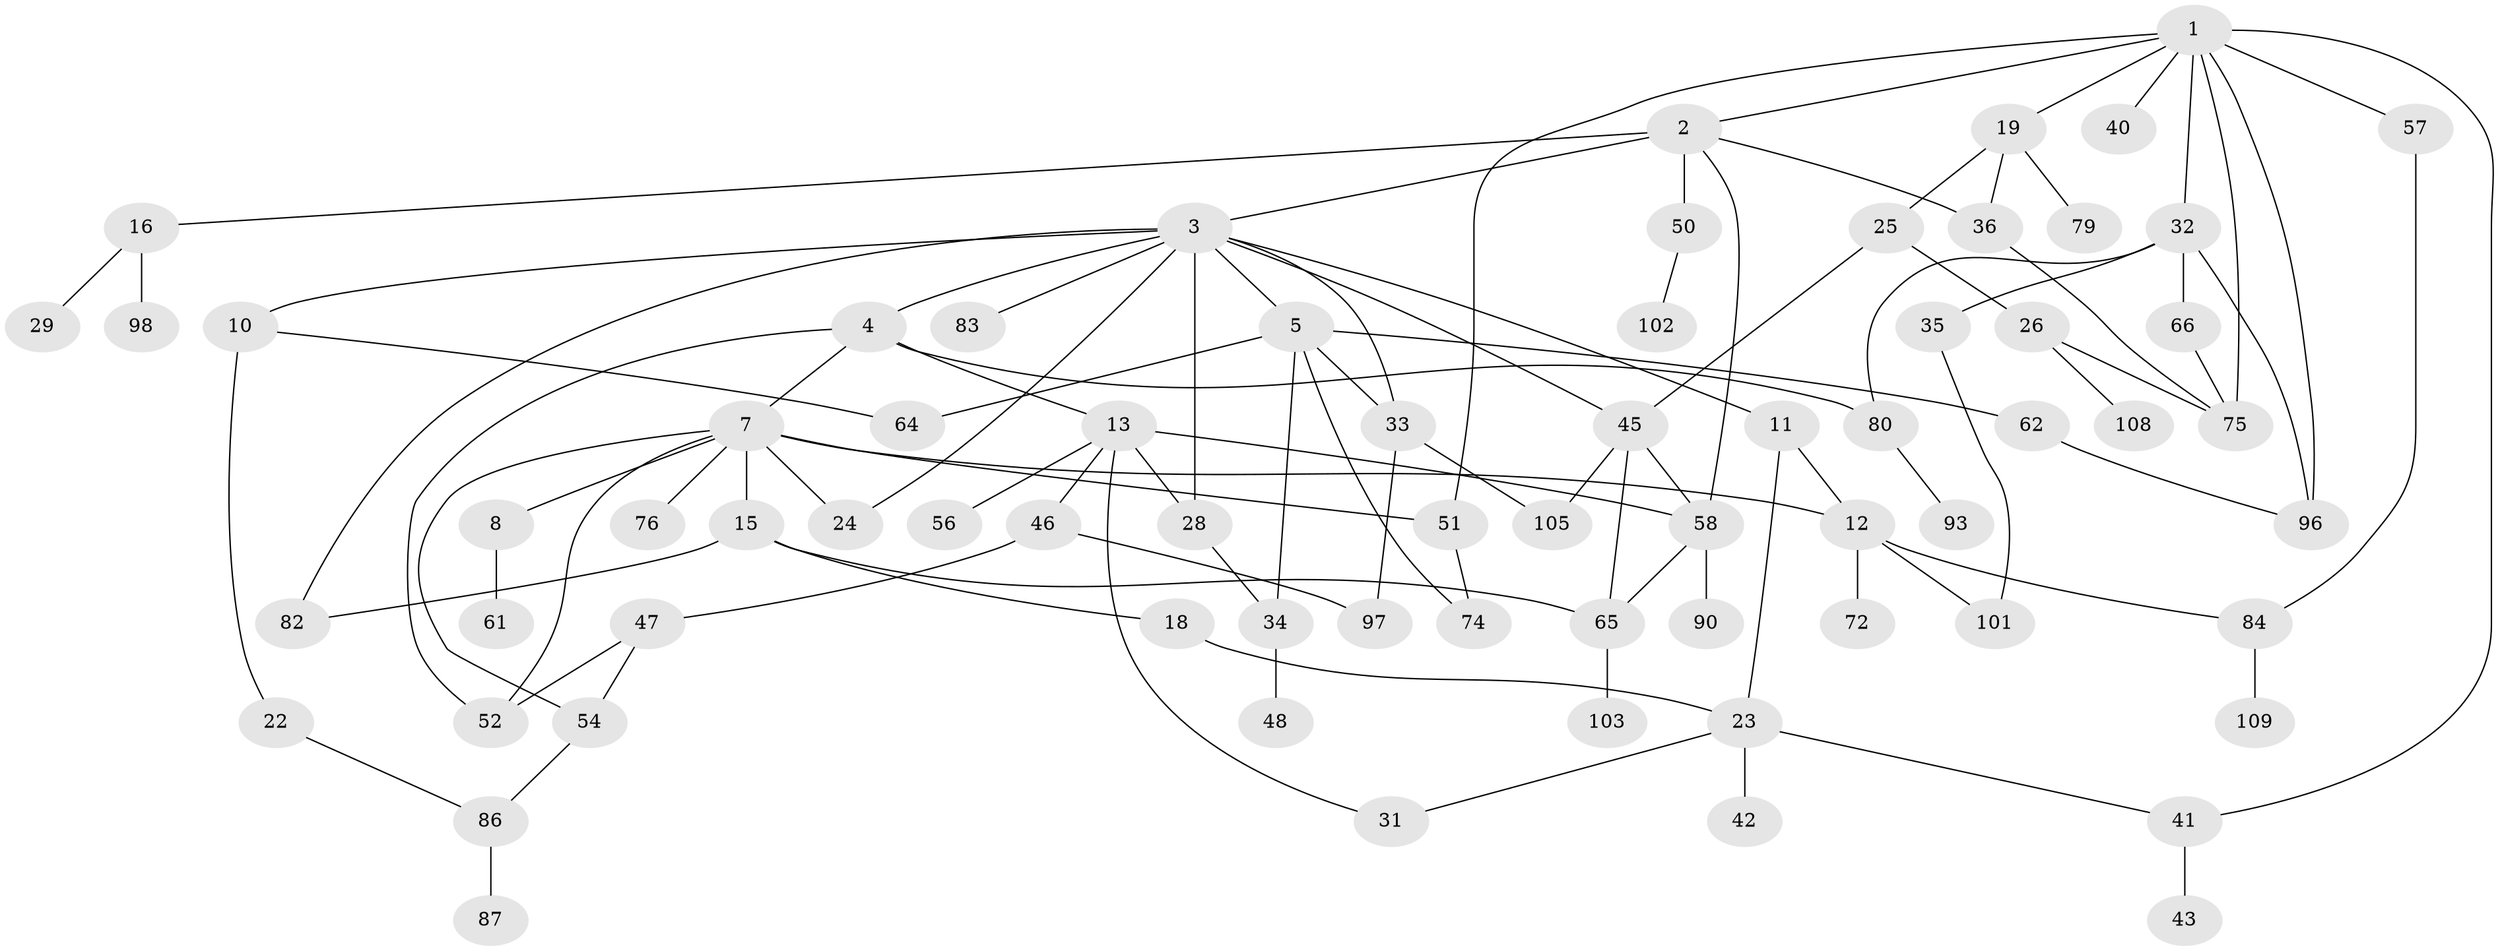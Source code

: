 // Generated by graph-tools (version 1.1) at 2025/23/03/03/25 07:23:33]
// undirected, 70 vertices, 101 edges
graph export_dot {
graph [start="1"]
  node [color=gray90,style=filled];
  1 [super="+9"];
  2 [super="+39"];
  3 [super="+30"];
  4 [super="+6"];
  5 [super="+20"];
  7 [super="+27"];
  8;
  10 [super="+88"];
  11 [super="+68"];
  12 [super="+55"];
  13 [super="+14"];
  15 [super="+17"];
  16 [super="+92"];
  18;
  19 [super="+21"];
  22;
  23 [super="+73"];
  24 [super="+59"];
  25;
  26 [super="+38"];
  28 [super="+95"];
  29;
  31;
  32 [super="+49"];
  33 [super="+63"];
  34 [super="+70"];
  35;
  36 [super="+37"];
  40;
  41 [super="+44"];
  42;
  43 [super="+53"];
  45 [super="+71"];
  46 [super="+78"];
  47 [super="+91"];
  48;
  50 [super="+81"];
  51 [super="+67"];
  52;
  54 [super="+77"];
  56;
  57;
  58 [super="+60"];
  61;
  62 [super="+85"];
  64;
  65 [super="+100"];
  66 [super="+69"];
  72;
  74;
  75 [super="+99"];
  76;
  79;
  80 [super="+89"];
  82 [super="+107"];
  83;
  84 [super="+94"];
  86 [super="+106"];
  87;
  90;
  93;
  96 [super="+104"];
  97;
  98;
  101;
  102;
  103;
  105;
  108;
  109;
  1 -- 2;
  1 -- 40;
  1 -- 51;
  1 -- 75;
  1 -- 32;
  1 -- 96;
  1 -- 19;
  1 -- 41;
  1 -- 57;
  2 -- 3;
  2 -- 16;
  2 -- 36;
  2 -- 50 [weight=2];
  2 -- 58;
  3 -- 4;
  3 -- 5;
  3 -- 10;
  3 -- 11;
  3 -- 24;
  3 -- 28;
  3 -- 33;
  3 -- 83;
  3 -- 45;
  3 -- 82;
  4 -- 7;
  4 -- 80;
  4 -- 13;
  4 -- 52;
  5 -- 64;
  5 -- 74;
  5 -- 34;
  5 -- 62;
  5 -- 33;
  7 -- 8;
  7 -- 15;
  7 -- 54;
  7 -- 52;
  7 -- 24;
  7 -- 76;
  7 -- 51;
  7 -- 12;
  8 -- 61;
  10 -- 22;
  10 -- 64;
  11 -- 12;
  11 -- 23;
  12 -- 72;
  12 -- 101;
  12 -- 84;
  13 -- 31;
  13 -- 56;
  13 -- 58;
  13 -- 46;
  13 -- 28;
  15 -- 65;
  15 -- 82;
  15 -- 18;
  16 -- 29;
  16 -- 98;
  18 -- 23;
  19 -- 25;
  19 -- 79;
  19 -- 36;
  22 -- 86;
  23 -- 42;
  23 -- 31;
  23 -- 41;
  25 -- 26;
  25 -- 45;
  26 -- 75;
  26 -- 108;
  28 -- 34;
  32 -- 35 [weight=2];
  32 -- 66;
  32 -- 96;
  32 -- 80;
  33 -- 105;
  33 -- 97;
  34 -- 48;
  35 -- 101;
  36 -- 75;
  41 -- 43;
  45 -- 105;
  45 -- 58;
  45 -- 65;
  46 -- 47;
  46 -- 97;
  47 -- 54;
  47 -- 52;
  50 -- 102;
  51 -- 74;
  54 -- 86;
  57 -- 84;
  58 -- 65;
  58 -- 90;
  62 -- 96;
  65 -- 103;
  66 -- 75;
  80 -- 93;
  84 -- 109;
  86 -- 87;
}
